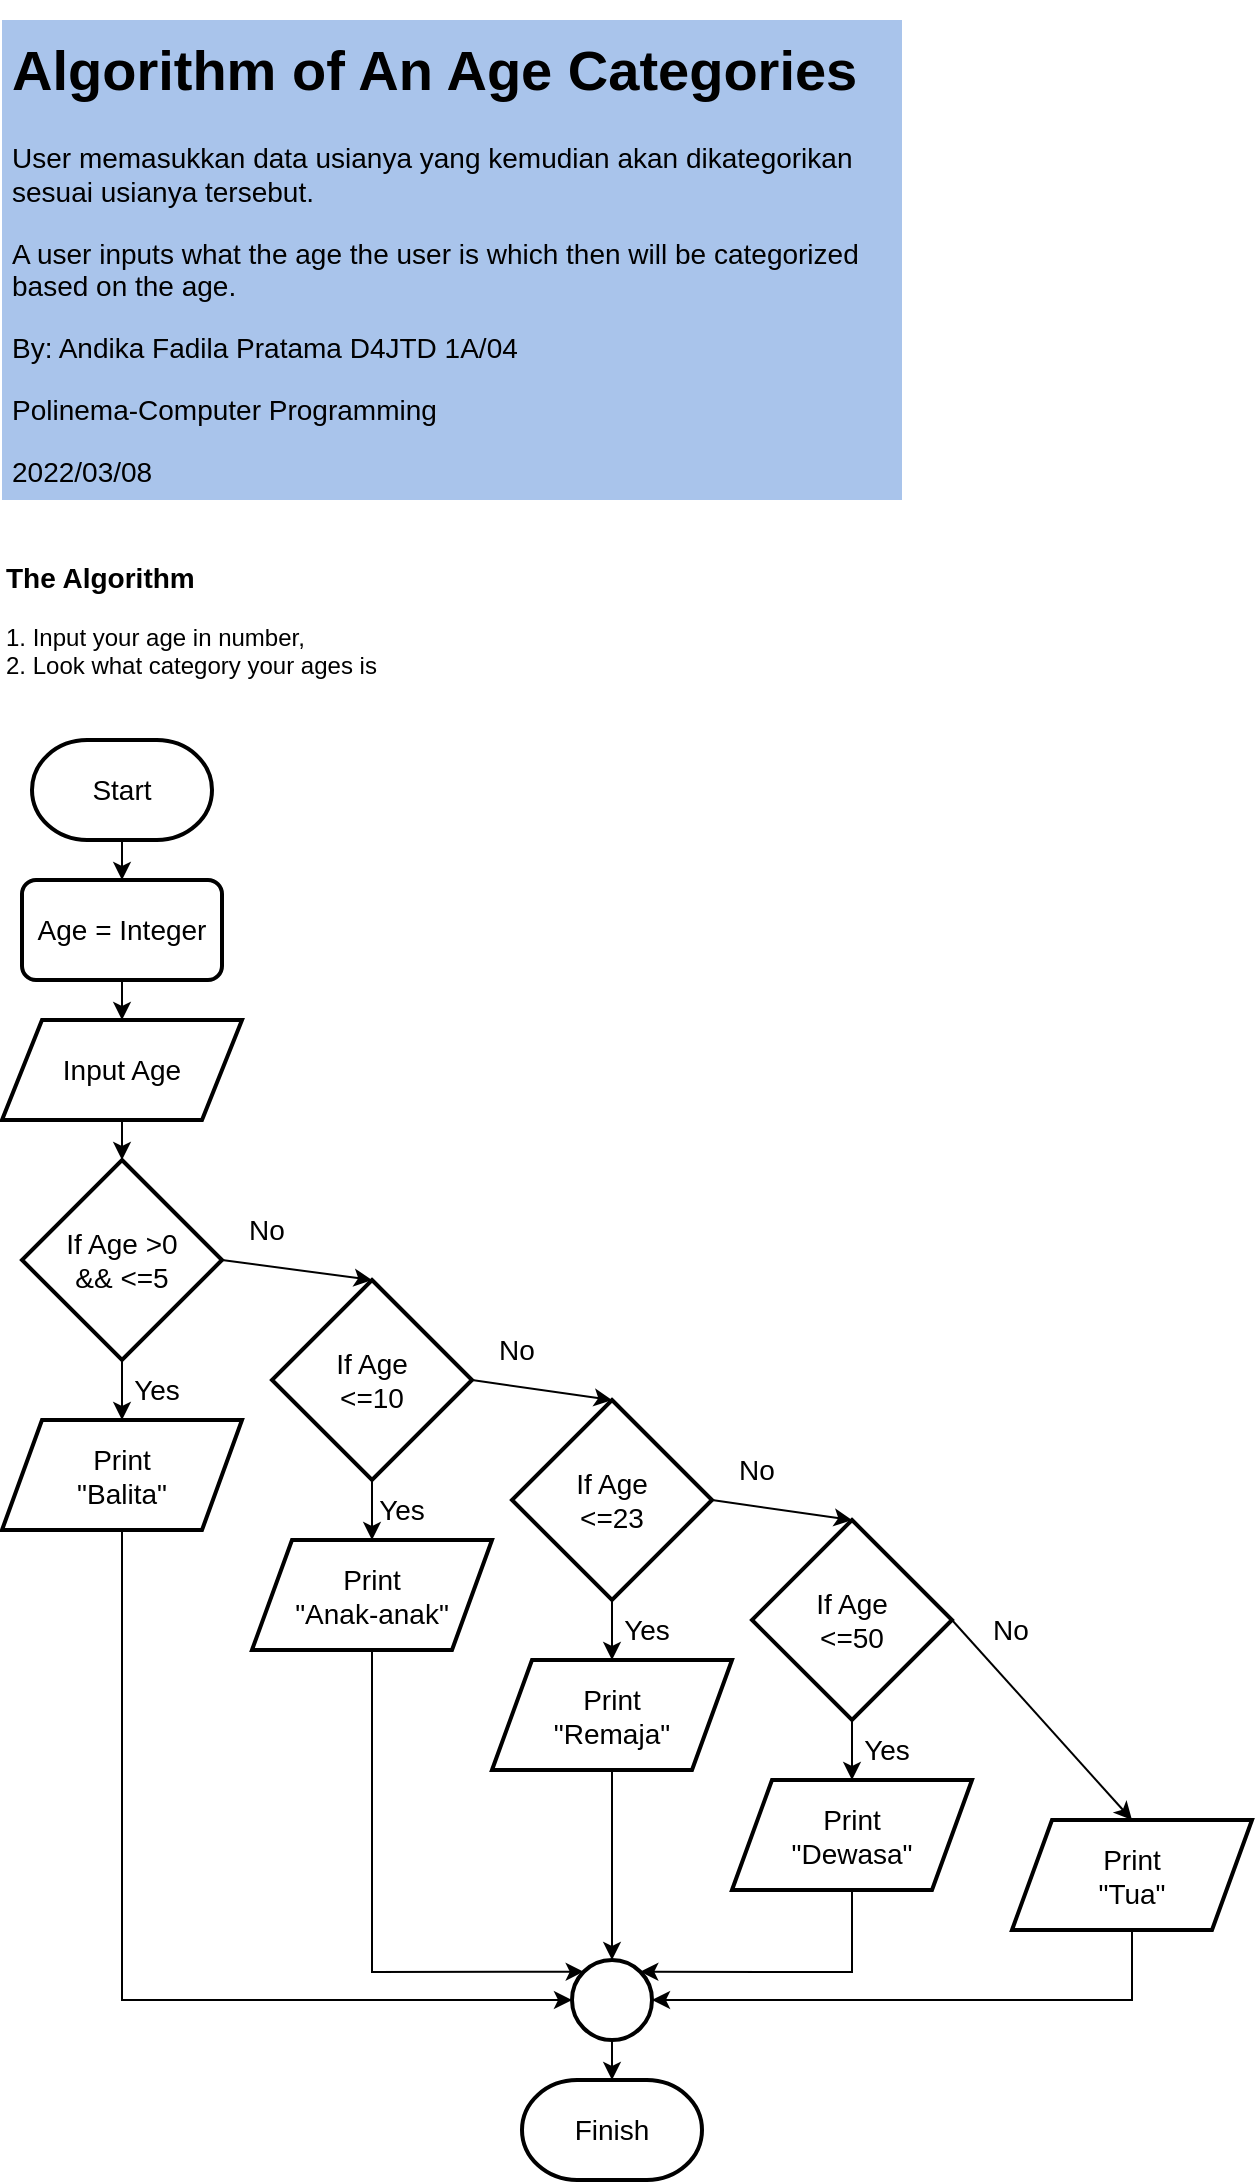 <mxfile version="16.6.7" type="github">
  <diagram id="i6p08N5LefH2mOlKnpYc" name="Page-1">
    <mxGraphModel dx="914" dy="447" grid="1" gridSize="10" guides="1" tooltips="1" connect="1" arrows="1" fold="1" page="1" pageScale="1" pageWidth="827" pageHeight="1169" math="0" shadow="0">
      <root>
        <mxCell id="0" />
        <mxCell id="1" parent="0" />
        <mxCell id="WhnWOmHE7YmhKADEku-j-1" value="&lt;h1&gt;Algorithm of An Age Categories&lt;br&gt;&lt;/h1&gt;&lt;p&gt;User memasukkan data usianya yang kemudian akan dikategorikan sesuai usianya tersebut. &lt;br&gt;&lt;/p&gt;&lt;p&gt;A user inputs what the age the user is which then will be categorized based on the age.&lt;/p&gt;&lt;p&gt;By: Andika Fadila Pratama D4JTD 1A/04&lt;/p&gt;&lt;p&gt;Polinema-Computer Programming&lt;/p&gt;&lt;p&gt;2022/03/08&lt;br&gt;&lt;/p&gt;" style="text;html=1;strokeColor=none;fillColor=#A9C4EB;spacing=5;spacingTop=-20;whiteSpace=wrap;overflow=hidden;rounded=0;fontSize=14;" vertex="1" parent="1">
          <mxGeometry x="40" y="40" width="450" height="240" as="geometry" />
        </mxCell>
        <mxCell id="WhnWOmHE7YmhKADEku-j-2" value="&lt;div style=&quot;font-size: 12px&quot; align=&quot;left&quot;&gt;&lt;font style=&quot;font-size: 12px&quot; size=&quot;1&quot;&gt;&lt;b style=&quot;font-size: 14px&quot;&gt;The Algorithm&lt;/b&gt;&lt;/font&gt;&lt;/div&gt;&lt;div style=&quot;font-size: 12px&quot; align=&quot;left&quot;&gt;&lt;font style=&quot;font-size: 12px&quot;&gt;&lt;br&gt;&lt;/font&gt;&lt;/div&gt;&lt;div style=&quot;font-size: 12px&quot; align=&quot;left&quot;&gt;&lt;font style=&quot;font-size: 12px&quot;&gt;1. Input your age in number,&lt;/font&gt;&lt;/div&gt;&lt;div style=&quot;font-size: 12px&quot; align=&quot;left&quot;&gt;&lt;font style=&quot;font-size: 12px&quot;&gt;2. Look what category your ages is&lt;br&gt;&lt;/font&gt;&lt;/div&gt;" style="text;html=1;strokeColor=none;fillColor=none;align=left;verticalAlign=middle;whiteSpace=wrap;rounded=0;fontSize=14;" vertex="1" parent="1">
          <mxGeometry x="40" y="300" width="310" height="80" as="geometry" />
        </mxCell>
        <mxCell id="WhnWOmHE7YmhKADEku-j-3" value="" style="strokeWidth=2;html=1;shape=mxgraph.flowchart.terminator;whiteSpace=wrap;fontSize=14;fillColor=none;" vertex="1" parent="1">
          <mxGeometry x="55" y="400" width="90" height="50" as="geometry" />
        </mxCell>
        <mxCell id="WhnWOmHE7YmhKADEku-j-4" value="Start" style="text;html=1;strokeColor=none;fillColor=none;align=center;verticalAlign=middle;whiteSpace=wrap;rounded=0;fontSize=14;" vertex="1" parent="1">
          <mxGeometry x="70" y="410" width="60" height="30" as="geometry" />
        </mxCell>
        <mxCell id="WhnWOmHE7YmhKADEku-j-6" value="" style="shape=parallelogram;perimeter=parallelogramPerimeter;whiteSpace=wrap;html=1;fixedSize=1;fontSize=14;fillColor=none;strokeWidth=2;" vertex="1" parent="1">
          <mxGeometry x="40" y="540" width="120" height="50" as="geometry" />
        </mxCell>
        <mxCell id="WhnWOmHE7YmhKADEku-j-7" value="Input Age" style="text;html=1;strokeColor=none;fillColor=none;align=center;verticalAlign=middle;whiteSpace=wrap;rounded=0;fontSize=14;" vertex="1" parent="1">
          <mxGeometry x="65" y="550" width="70" height="30" as="geometry" />
        </mxCell>
        <mxCell id="WhnWOmHE7YmhKADEku-j-8" value="" style="rounded=1;whiteSpace=wrap;html=1;absoluteArcSize=1;arcSize=14;strokeWidth=2;fontSize=14;fillColor=none;" vertex="1" parent="1">
          <mxGeometry x="50" y="470" width="100" height="50" as="geometry" />
        </mxCell>
        <mxCell id="WhnWOmHE7YmhKADEku-j-9" value="Age = Integer" style="text;html=1;strokeColor=none;fillColor=none;align=center;verticalAlign=middle;whiteSpace=wrap;rounded=0;fontSize=14;" vertex="1" parent="1">
          <mxGeometry x="55" y="480" width="90" height="30" as="geometry" />
        </mxCell>
        <mxCell id="WhnWOmHE7YmhKADEku-j-10" value="" style="endArrow=classic;html=1;rounded=0;fontSize=14;exitX=0.5;exitY=1;exitDx=0;exitDy=0;exitPerimeter=0;entryX=0.5;entryY=0;entryDx=0;entryDy=0;" edge="1" parent="1" source="WhnWOmHE7YmhKADEku-j-3" target="WhnWOmHE7YmhKADEku-j-8">
          <mxGeometry width="50" height="50" relative="1" as="geometry">
            <mxPoint x="85" y="560" as="sourcePoint" />
            <mxPoint x="135" y="510" as="targetPoint" />
          </mxGeometry>
        </mxCell>
        <mxCell id="WhnWOmHE7YmhKADEku-j-11" value="" style="endArrow=classic;html=1;rounded=0;fontSize=14;exitX=0.5;exitY=1;exitDx=0;exitDy=0;entryX=0.5;entryY=0;entryDx=0;entryDy=0;" edge="1" parent="1" source="WhnWOmHE7YmhKADEku-j-8" target="WhnWOmHE7YmhKADEku-j-6">
          <mxGeometry width="50" height="50" relative="1" as="geometry">
            <mxPoint x="85" y="550" as="sourcePoint" />
            <mxPoint x="135" y="500" as="targetPoint" />
          </mxGeometry>
        </mxCell>
        <mxCell id="WhnWOmHE7YmhKADEku-j-12" value="" style="strokeWidth=2;html=1;shape=mxgraph.flowchart.decision;whiteSpace=wrap;fontSize=14;fillColor=none;" vertex="1" parent="1">
          <mxGeometry x="50" y="610" width="100" height="100" as="geometry" />
        </mxCell>
        <mxCell id="WhnWOmHE7YmhKADEku-j-13" value="If Age &amp;gt;0 &amp;amp;&amp;amp; &amp;lt;=5" style="text;html=1;strokeColor=none;fillColor=none;align=center;verticalAlign=middle;whiteSpace=wrap;rounded=0;fontSize=14;" vertex="1" parent="1">
          <mxGeometry x="70" y="645" width="60" height="30" as="geometry" />
        </mxCell>
        <mxCell id="WhnWOmHE7YmhKADEku-j-14" value="" style="endArrow=classic;html=1;rounded=0;fontSize=14;exitX=0.5;exitY=1;exitDx=0;exitDy=0;entryX=0.5;entryY=0;entryDx=0;entryDy=0;entryPerimeter=0;" edge="1" parent="1" source="WhnWOmHE7YmhKADEku-j-6" target="WhnWOmHE7YmhKADEku-j-12">
          <mxGeometry width="50" height="50" relative="1" as="geometry">
            <mxPoint x="85" y="590" as="sourcePoint" />
            <mxPoint x="135" y="540" as="targetPoint" />
          </mxGeometry>
        </mxCell>
        <mxCell id="WhnWOmHE7YmhKADEku-j-15" value="" style="endArrow=classic;html=1;rounded=0;fontSize=14;exitX=0.5;exitY=1;exitDx=0;exitDy=0;exitPerimeter=0;entryX=0.5;entryY=0;entryDx=0;entryDy=0;" edge="1" parent="1" source="WhnWOmHE7YmhKADEku-j-12" target="WhnWOmHE7YmhKADEku-j-16">
          <mxGeometry width="50" height="50" relative="1" as="geometry">
            <mxPoint x="85" y="680" as="sourcePoint" />
            <mxPoint x="45" y="680" as="targetPoint" />
          </mxGeometry>
        </mxCell>
        <mxCell id="WhnWOmHE7YmhKADEku-j-16" value="" style="shape=parallelogram;perimeter=parallelogramPerimeter;whiteSpace=wrap;html=1;fixedSize=1;fontSize=14;strokeWidth=2;fillColor=none;" vertex="1" parent="1">
          <mxGeometry x="40" y="740" width="120" height="55" as="geometry" />
        </mxCell>
        <mxCell id="WhnWOmHE7YmhKADEku-j-17" value="Print &quot;Balita&quot;" style="text;html=1;strokeColor=none;fillColor=none;align=center;verticalAlign=middle;whiteSpace=wrap;rounded=0;fontSize=14;" vertex="1" parent="1">
          <mxGeometry x="70" y="755" width="60" height="25" as="geometry" />
        </mxCell>
        <mxCell id="WhnWOmHE7YmhKADEku-j-19" value="Yes" style="text;html=1;strokeColor=none;fillColor=none;align=center;verticalAlign=middle;whiteSpace=wrap;rounded=0;fontSize=14;" vertex="1" parent="1">
          <mxGeometry x="100" y="710" width="35" height="30" as="geometry" />
        </mxCell>
        <mxCell id="WhnWOmHE7YmhKADEku-j-20" value="No" style="text;html=1;strokeColor=none;fillColor=none;align=center;verticalAlign=middle;whiteSpace=wrap;rounded=0;fontSize=14;" vertex="1" parent="1">
          <mxGeometry x="150" y="630" width="45" height="30" as="geometry" />
        </mxCell>
        <mxCell id="WhnWOmHE7YmhKADEku-j-21" value="" style="endArrow=classic;html=1;rounded=0;fontSize=14;exitX=1;exitY=0.5;exitDx=0;exitDy=0;exitPerimeter=0;entryX=0.5;entryY=0;entryDx=0;entryDy=0;entryPerimeter=0;" edge="1" parent="1" source="WhnWOmHE7YmhKADEku-j-12" target="WhnWOmHE7YmhKADEku-j-22">
          <mxGeometry width="50" height="50" relative="1" as="geometry">
            <mxPoint x="85" y="680" as="sourcePoint" />
            <mxPoint x="205" y="650" as="targetPoint" />
          </mxGeometry>
        </mxCell>
        <mxCell id="WhnWOmHE7YmhKADEku-j-22" value="" style="strokeWidth=2;html=1;shape=mxgraph.flowchart.decision;whiteSpace=wrap;fontSize=14;fillColor=none;" vertex="1" parent="1">
          <mxGeometry x="175" y="670" width="100" height="100" as="geometry" />
        </mxCell>
        <mxCell id="WhnWOmHE7YmhKADEku-j-24" value="If Age &amp;lt;=10" style="text;html=1;strokeColor=none;fillColor=none;align=center;verticalAlign=middle;whiteSpace=wrap;rounded=0;fontSize=14;" vertex="1" parent="1">
          <mxGeometry x="195" y="705" width="60" height="30" as="geometry" />
        </mxCell>
        <mxCell id="WhnWOmHE7YmhKADEku-j-25" value="" style="strokeWidth=2;html=1;shape=mxgraph.flowchart.decision;whiteSpace=wrap;fontSize=14;fillColor=none;" vertex="1" parent="1">
          <mxGeometry x="295" y="730" width="100" height="100" as="geometry" />
        </mxCell>
        <mxCell id="WhnWOmHE7YmhKADEku-j-26" value="" style="endArrow=classic;html=1;rounded=0;fontSize=14;exitX=1;exitY=0.5;exitDx=0;exitDy=0;exitPerimeter=0;entryX=0.5;entryY=0;entryDx=0;entryDy=0;entryPerimeter=0;" edge="1" parent="1" source="WhnWOmHE7YmhKADEku-j-22" target="WhnWOmHE7YmhKADEku-j-25">
          <mxGeometry width="50" height="50" relative="1" as="geometry">
            <mxPoint x="160" y="670" as="sourcePoint" />
            <mxPoint x="335" y="670" as="targetPoint" />
          </mxGeometry>
        </mxCell>
        <mxCell id="WhnWOmHE7YmhKADEku-j-27" value="No" style="text;html=1;strokeColor=none;fillColor=none;align=center;verticalAlign=middle;whiteSpace=wrap;rounded=0;fontSize=14;" vertex="1" parent="1">
          <mxGeometry x="275" y="690" width="45" height="30" as="geometry" />
        </mxCell>
        <mxCell id="WhnWOmHE7YmhKADEku-j-28" value="Yes" style="text;html=1;strokeColor=none;fillColor=none;align=center;verticalAlign=middle;whiteSpace=wrap;rounded=0;fontSize=14;" vertex="1" parent="1">
          <mxGeometry x="345" y="830" width="35" height="30" as="geometry" />
        </mxCell>
        <mxCell id="WhnWOmHE7YmhKADEku-j-29" value="" style="endArrow=classic;html=1;rounded=0;fontSize=14;exitX=0.5;exitY=1;exitDx=0;exitDy=0;exitPerimeter=0;entryX=0.5;entryY=0;entryDx=0;entryDy=0;" edge="1" parent="1" source="WhnWOmHE7YmhKADEku-j-22" target="WhnWOmHE7YmhKADEku-j-30">
          <mxGeometry width="50" height="50" relative="1" as="geometry">
            <mxPoint x="265" y="740" as="sourcePoint" />
            <mxPoint x="185" y="780" as="targetPoint" />
          </mxGeometry>
        </mxCell>
        <mxCell id="WhnWOmHE7YmhKADEku-j-30" value="" style="shape=parallelogram;perimeter=parallelogramPerimeter;whiteSpace=wrap;html=1;fixedSize=1;fontSize=14;strokeWidth=2;fillColor=none;" vertex="1" parent="1">
          <mxGeometry x="165" y="800" width="120" height="55" as="geometry" />
        </mxCell>
        <mxCell id="WhnWOmHE7YmhKADEku-j-31" value="Yes" style="text;html=1;strokeColor=none;fillColor=none;align=center;verticalAlign=middle;whiteSpace=wrap;rounded=0;fontSize=14;" vertex="1" parent="1">
          <mxGeometry x="225" y="770" width="30" height="30" as="geometry" />
        </mxCell>
        <mxCell id="WhnWOmHE7YmhKADEku-j-32" value="&lt;div&gt;Print&lt;/div&gt;&lt;div&gt;&quot;Anak-anak&quot;&lt;/div&gt;" style="text;html=1;strokeColor=none;fillColor=none;align=center;verticalAlign=middle;whiteSpace=wrap;rounded=0;fontSize=14;" vertex="1" parent="1">
          <mxGeometry x="175" y="815" width="100" height="25" as="geometry" />
        </mxCell>
        <mxCell id="WhnWOmHE7YmhKADEku-j-33" value="If Age &amp;lt;=23" style="text;html=1;strokeColor=none;fillColor=none;align=center;verticalAlign=middle;whiteSpace=wrap;rounded=0;fontSize=14;" vertex="1" parent="1">
          <mxGeometry x="315" y="765" width="60" height="30" as="geometry" />
        </mxCell>
        <mxCell id="WhnWOmHE7YmhKADEku-j-34" value="" style="endArrow=classic;html=1;rounded=0;fontSize=14;exitX=0.5;exitY=1;exitDx=0;exitDy=0;exitPerimeter=0;entryX=0.5;entryY=0;entryDx=0;entryDy=0;" edge="1" parent="1" source="WhnWOmHE7YmhKADEku-j-25" target="WhnWOmHE7YmhKADEku-j-35">
          <mxGeometry width="50" height="50" relative="1" as="geometry">
            <mxPoint x="265" y="740" as="sourcePoint" />
            <mxPoint x="305" y="840" as="targetPoint" />
          </mxGeometry>
        </mxCell>
        <mxCell id="WhnWOmHE7YmhKADEku-j-35" value="" style="shape=parallelogram;perimeter=parallelogramPerimeter;whiteSpace=wrap;html=1;fixedSize=1;fontSize=14;strokeWidth=2;fillColor=none;" vertex="1" parent="1">
          <mxGeometry x="285" y="860" width="120" height="55" as="geometry" />
        </mxCell>
        <mxCell id="WhnWOmHE7YmhKADEku-j-36" value="&lt;div&gt;Print&lt;/div&gt;&lt;div&gt;&quot;Remaja&quot;&lt;/div&gt;" style="text;html=1;strokeColor=none;fillColor=none;align=center;verticalAlign=middle;whiteSpace=wrap;rounded=0;fontSize=14;" vertex="1" parent="1">
          <mxGeometry x="295" y="875" width="100" height="25" as="geometry" />
        </mxCell>
        <mxCell id="WhnWOmHE7YmhKADEku-j-37" value="" style="strokeWidth=2;html=1;shape=mxgraph.flowchart.decision;whiteSpace=wrap;fontSize=14;fillColor=none;" vertex="1" parent="1">
          <mxGeometry x="415" y="790" width="100" height="100" as="geometry" />
        </mxCell>
        <mxCell id="WhnWOmHE7YmhKADEku-j-38" value="" style="endArrow=classic;html=1;rounded=0;fontSize=14;exitX=1;exitY=0.5;exitDx=0;exitDy=0;exitPerimeter=0;entryX=0.5;entryY=0;entryDx=0;entryDy=0;entryPerimeter=0;" edge="1" parent="1" source="WhnWOmHE7YmhKADEku-j-25" target="WhnWOmHE7YmhKADEku-j-37">
          <mxGeometry width="50" height="50" relative="1" as="geometry">
            <mxPoint x="285" y="730" as="sourcePoint" />
            <mxPoint x="355" y="740" as="targetPoint" />
          </mxGeometry>
        </mxCell>
        <mxCell id="WhnWOmHE7YmhKADEku-j-40" value="No" style="text;html=1;strokeColor=none;fillColor=none;align=center;verticalAlign=middle;whiteSpace=wrap;rounded=0;fontSize=14;" vertex="1" parent="1">
          <mxGeometry x="395" y="750" width="45" height="30" as="geometry" />
        </mxCell>
        <mxCell id="WhnWOmHE7YmhKADEku-j-41" value="If Age &amp;lt;=50" style="text;html=1;strokeColor=none;fillColor=none;align=center;verticalAlign=middle;whiteSpace=wrap;rounded=0;fontSize=14;" vertex="1" parent="1">
          <mxGeometry x="435" y="825" width="60" height="30" as="geometry" />
        </mxCell>
        <mxCell id="WhnWOmHE7YmhKADEku-j-42" value="" style="shape=parallelogram;perimeter=parallelogramPerimeter;whiteSpace=wrap;html=1;fixedSize=1;fontSize=14;strokeWidth=2;fillColor=none;" vertex="1" parent="1">
          <mxGeometry x="405" y="920" width="120" height="55" as="geometry" />
        </mxCell>
        <mxCell id="WhnWOmHE7YmhKADEku-j-43" value="&lt;div&gt;Print&lt;/div&gt;&lt;div&gt;&quot;Dewasa&quot;&lt;/div&gt;" style="text;html=1;strokeColor=none;fillColor=none;align=center;verticalAlign=middle;whiteSpace=wrap;rounded=0;fontSize=14;" vertex="1" parent="1">
          <mxGeometry x="415" y="935" width="100" height="25" as="geometry" />
        </mxCell>
        <mxCell id="WhnWOmHE7YmhKADEku-j-44" value="" style="endArrow=classic;html=1;rounded=0;fontSize=14;exitX=0.5;exitY=1;exitDx=0;exitDy=0;exitPerimeter=0;entryX=0.5;entryY=0;entryDx=0;entryDy=0;" edge="1" parent="1" source="WhnWOmHE7YmhKADEku-j-37" target="WhnWOmHE7YmhKADEku-j-42">
          <mxGeometry width="50" height="50" relative="1" as="geometry">
            <mxPoint x="355" y="840" as="sourcePoint" />
            <mxPoint x="355" y="870" as="targetPoint" />
          </mxGeometry>
        </mxCell>
        <mxCell id="WhnWOmHE7YmhKADEku-j-45" value="Yes" style="text;html=1;strokeColor=none;fillColor=none;align=center;verticalAlign=middle;whiteSpace=wrap;rounded=0;fontSize=14;" vertex="1" parent="1">
          <mxGeometry x="465" y="890" width="35" height="30" as="geometry" />
        </mxCell>
        <mxCell id="WhnWOmHE7YmhKADEku-j-46" value="No" style="text;html=1;strokeColor=none;fillColor=none;align=center;verticalAlign=middle;whiteSpace=wrap;rounded=0;fontSize=14;" vertex="1" parent="1">
          <mxGeometry x="522" y="830" width="45" height="30" as="geometry" />
        </mxCell>
        <mxCell id="WhnWOmHE7YmhKADEku-j-47" value="" style="shape=parallelogram;perimeter=parallelogramPerimeter;whiteSpace=wrap;html=1;fixedSize=1;fontSize=14;strokeWidth=2;fillColor=none;" vertex="1" parent="1">
          <mxGeometry x="545" y="940" width="120" height="55" as="geometry" />
        </mxCell>
        <mxCell id="WhnWOmHE7YmhKADEku-j-48" value="&lt;div&gt;Print&lt;/div&gt;&lt;div&gt;&quot;Tua&quot;&lt;/div&gt;" style="text;html=1;strokeColor=none;fillColor=none;align=center;verticalAlign=middle;whiteSpace=wrap;rounded=0;fontSize=14;" vertex="1" parent="1">
          <mxGeometry x="555" y="955" width="100" height="25" as="geometry" />
        </mxCell>
        <mxCell id="WhnWOmHE7YmhKADEku-j-49" value="" style="endArrow=classic;html=1;rounded=0;fontSize=14;exitX=1;exitY=0.5;exitDx=0;exitDy=0;exitPerimeter=0;entryX=0.5;entryY=0;entryDx=0;entryDy=0;" edge="1" parent="1" source="WhnWOmHE7YmhKADEku-j-37" target="WhnWOmHE7YmhKADEku-j-47">
          <mxGeometry width="50" height="50" relative="1" as="geometry">
            <mxPoint x="405" y="790" as="sourcePoint" />
            <mxPoint x="475" y="800" as="targetPoint" />
          </mxGeometry>
        </mxCell>
        <mxCell id="WhnWOmHE7YmhKADEku-j-50" value="" style="ellipse;whiteSpace=wrap;html=1;aspect=fixed;fontSize=14;strokeWidth=2;fillColor=none;" vertex="1" parent="1">
          <mxGeometry x="325" y="1010" width="40" height="40" as="geometry" />
        </mxCell>
        <mxCell id="WhnWOmHE7YmhKADEku-j-51" value="" style="endArrow=classic;html=1;rounded=0;fontSize=14;exitX=0.5;exitY=1;exitDx=0;exitDy=0;entryX=0;entryY=0.5;entryDx=0;entryDy=0;" edge="1" parent="1" source="WhnWOmHE7YmhKADEku-j-16" target="WhnWOmHE7YmhKADEku-j-50">
          <mxGeometry width="50" height="50" relative="1" as="geometry">
            <mxPoint x="365" y="920" as="sourcePoint" />
            <mxPoint x="415" y="870" as="targetPoint" />
            <Array as="points">
              <mxPoint x="100" y="1030" />
            </Array>
          </mxGeometry>
        </mxCell>
        <mxCell id="WhnWOmHE7YmhKADEku-j-53" value="" style="endArrow=classic;html=1;rounded=0;fontSize=14;exitX=0.5;exitY=1;exitDx=0;exitDy=0;entryX=0.5;entryY=0;entryDx=0;entryDy=0;" edge="1" parent="1" source="WhnWOmHE7YmhKADEku-j-35" target="WhnWOmHE7YmhKADEku-j-50">
          <mxGeometry width="50" height="50" relative="1" as="geometry">
            <mxPoint x="365" y="920" as="sourcePoint" />
            <mxPoint x="415" y="870" as="targetPoint" />
          </mxGeometry>
        </mxCell>
        <mxCell id="WhnWOmHE7YmhKADEku-j-54" value="" style="endArrow=classic;html=1;rounded=0;fontSize=14;exitX=0.5;exitY=1;exitDx=0;exitDy=0;entryX=1;entryY=0;entryDx=0;entryDy=0;" edge="1" parent="1" source="WhnWOmHE7YmhKADEku-j-42" target="WhnWOmHE7YmhKADEku-j-50">
          <mxGeometry width="50" height="50" relative="1" as="geometry">
            <mxPoint x="365" y="980" as="sourcePoint" />
            <mxPoint x="415" y="930" as="targetPoint" />
            <Array as="points">
              <mxPoint x="465" y="1016" />
            </Array>
          </mxGeometry>
        </mxCell>
        <mxCell id="WhnWOmHE7YmhKADEku-j-55" value="" style="endArrow=classic;html=1;rounded=0;fontSize=14;exitX=0.5;exitY=1;exitDx=0;exitDy=0;entryX=1;entryY=0.5;entryDx=0;entryDy=0;" edge="1" parent="1" source="WhnWOmHE7YmhKADEku-j-47" target="WhnWOmHE7YmhKADEku-j-50">
          <mxGeometry width="50" height="50" relative="1" as="geometry">
            <mxPoint x="365" y="980" as="sourcePoint" />
            <mxPoint x="415" y="930" as="targetPoint" />
            <Array as="points">
              <mxPoint x="605" y="1030" />
            </Array>
          </mxGeometry>
        </mxCell>
        <mxCell id="WhnWOmHE7YmhKADEku-j-56" value="" style="endArrow=classic;html=1;rounded=0;fontSize=14;exitX=0.5;exitY=1;exitDx=0;exitDy=0;entryX=0.5;entryY=0;entryDx=0;entryDy=0;entryPerimeter=0;" edge="1" parent="1" source="WhnWOmHE7YmhKADEku-j-50" target="WhnWOmHE7YmhKADEku-j-57">
          <mxGeometry width="50" height="50" relative="1" as="geometry">
            <mxPoint x="365" y="1010" as="sourcePoint" />
            <mxPoint x="295" y="1050" as="targetPoint" />
          </mxGeometry>
        </mxCell>
        <mxCell id="WhnWOmHE7YmhKADEku-j-57" value="" style="strokeWidth=2;html=1;shape=mxgraph.flowchart.terminator;whiteSpace=wrap;fontSize=14;fillColor=none;" vertex="1" parent="1">
          <mxGeometry x="300" y="1070" width="90" height="50" as="geometry" />
        </mxCell>
        <mxCell id="WhnWOmHE7YmhKADEku-j-58" value="Finish" style="text;html=1;strokeColor=none;fillColor=none;align=center;verticalAlign=middle;whiteSpace=wrap;rounded=0;fontSize=14;" vertex="1" parent="1">
          <mxGeometry x="315" y="1080" width="60" height="30" as="geometry" />
        </mxCell>
        <mxCell id="WhnWOmHE7YmhKADEku-j-59" value="" style="endArrow=classic;html=1;rounded=0;fontSize=14;exitX=0.5;exitY=1;exitDx=0;exitDy=0;entryX=0;entryY=0;entryDx=0;entryDy=0;" edge="1" parent="1" source="WhnWOmHE7YmhKADEku-j-30" target="WhnWOmHE7YmhKADEku-j-50">
          <mxGeometry width="50" height="50" relative="1" as="geometry">
            <mxPoint x="330" y="1030" as="sourcePoint" />
            <mxPoint x="225" y="1030" as="targetPoint" />
            <Array as="points">
              <mxPoint x="225" y="1016" />
            </Array>
          </mxGeometry>
        </mxCell>
      </root>
    </mxGraphModel>
  </diagram>
</mxfile>
